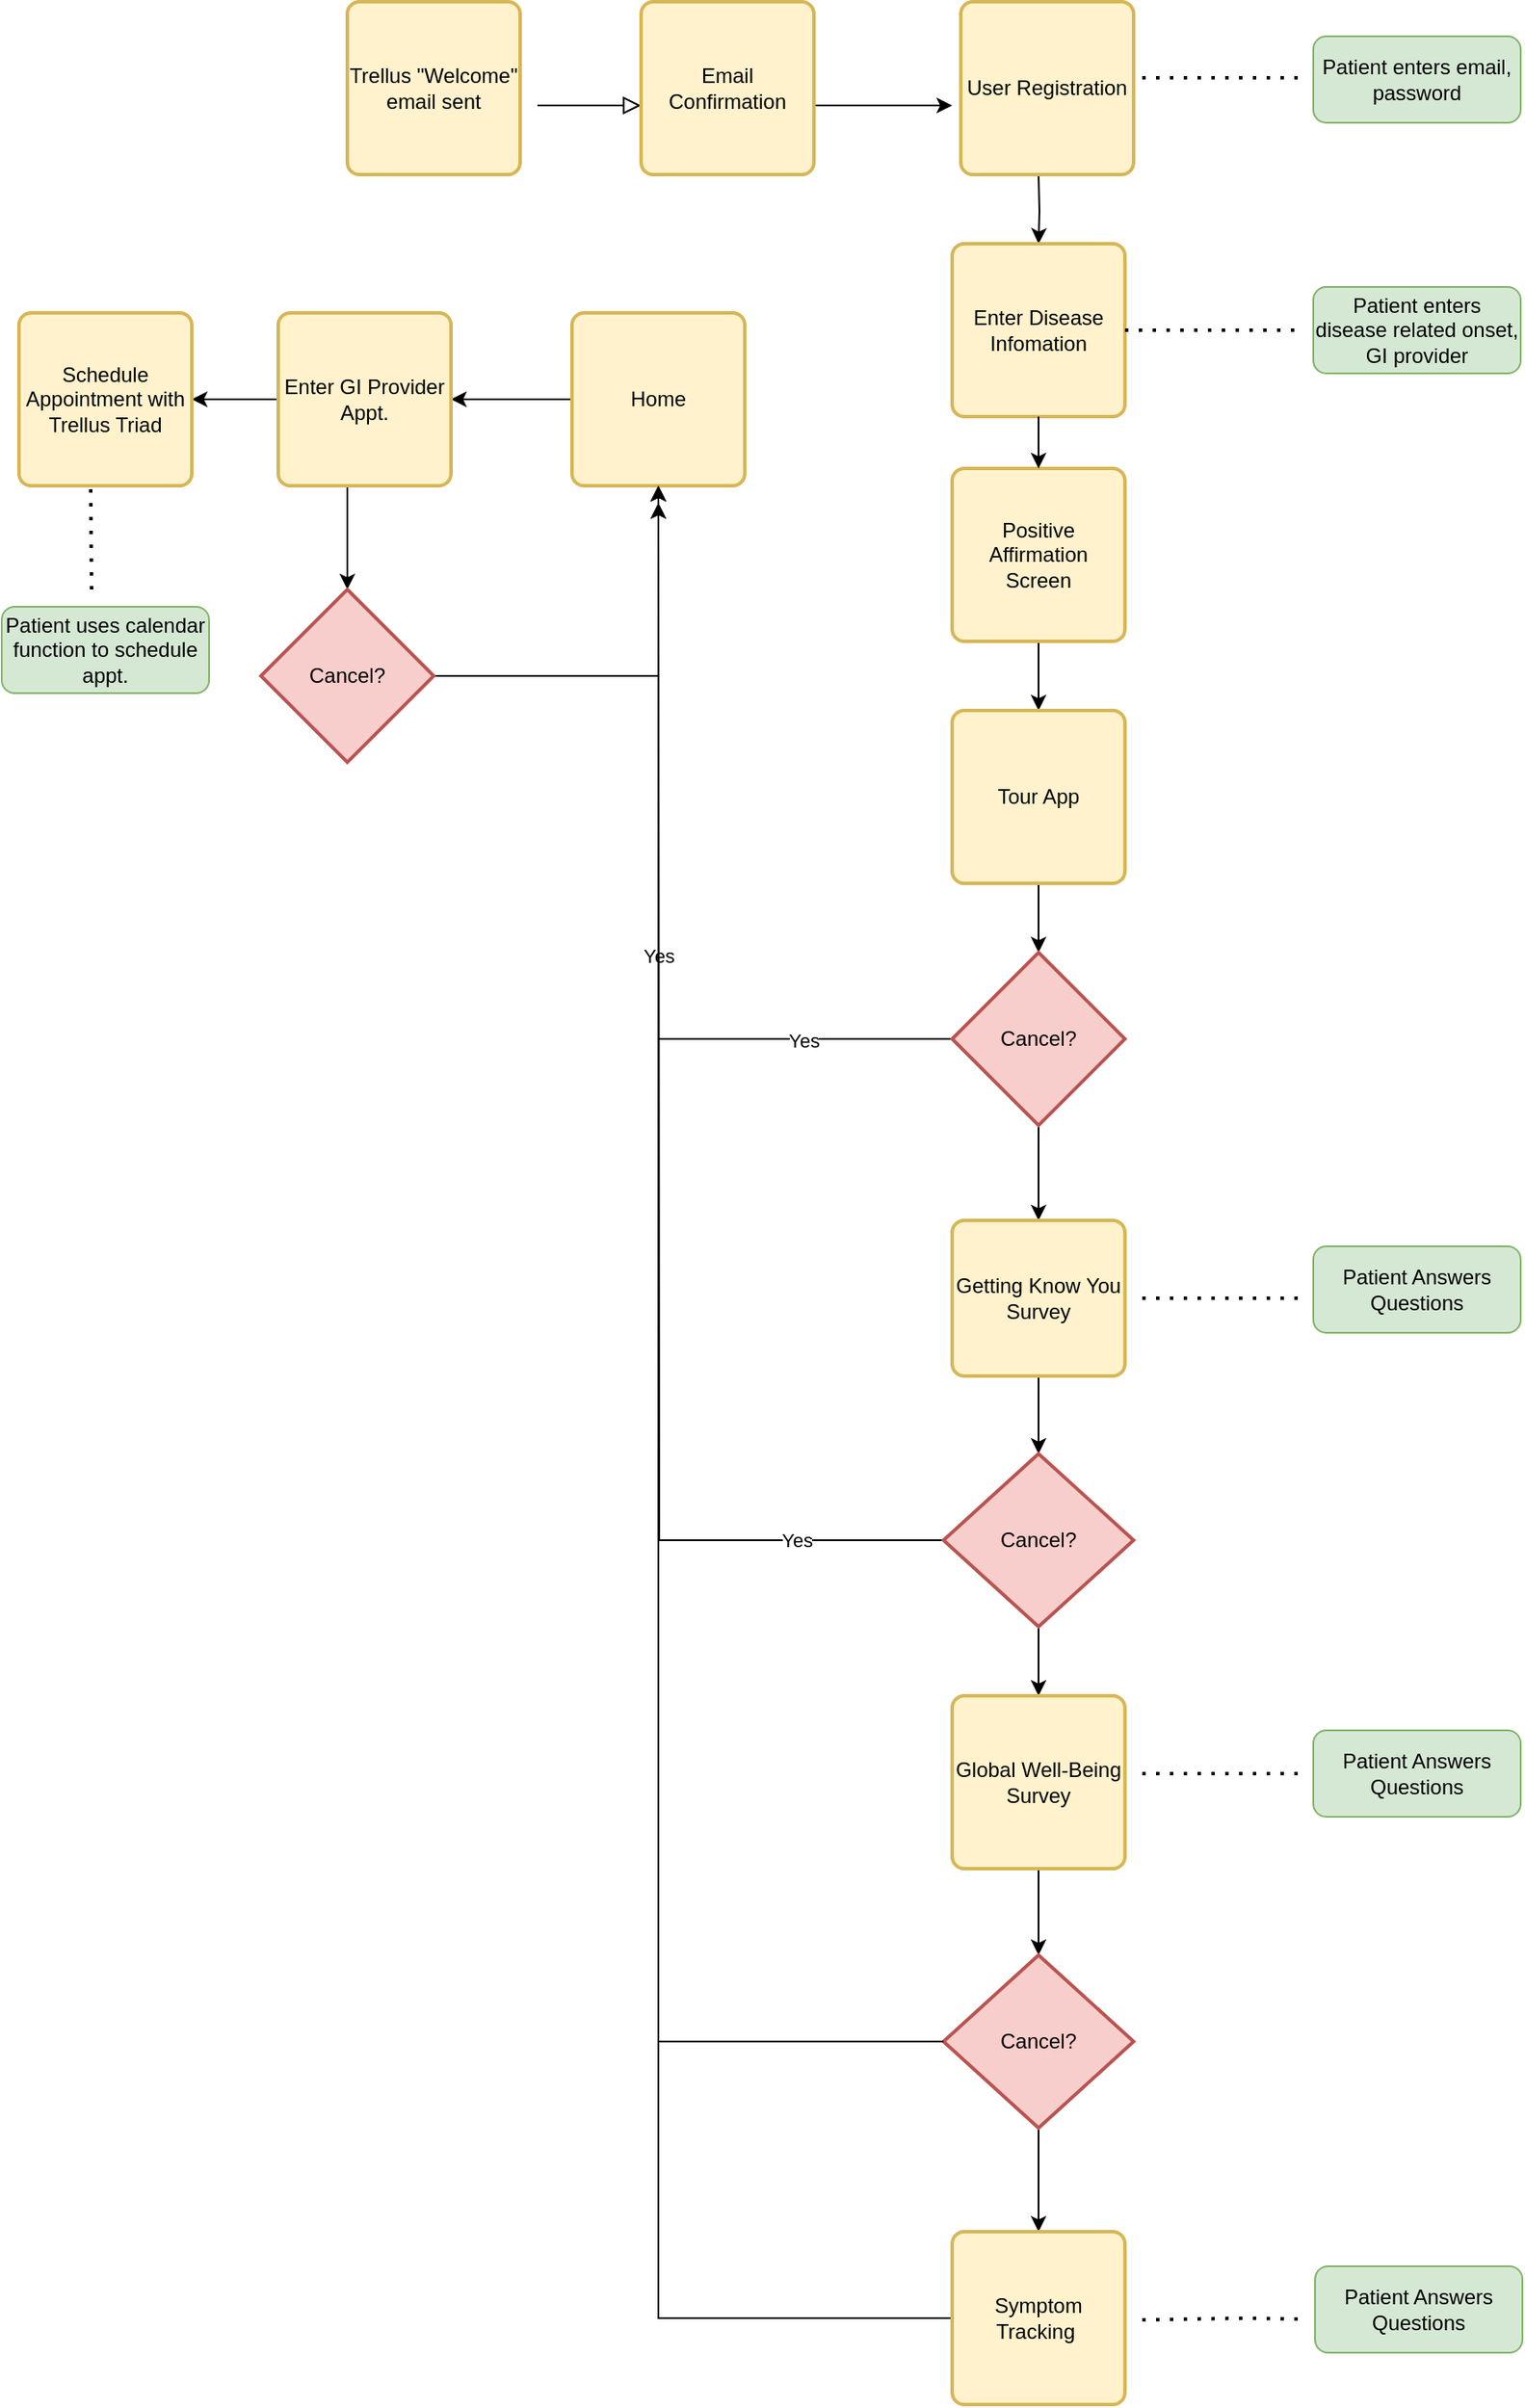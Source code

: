 <mxfile version="13.9.6" type="github">
  <diagram id="C5RBs43oDa-KdzZeNtuy" name="Page-1">
    <mxGraphModel dx="1829" dy="715" grid="1" gridSize="10" guides="1" tooltips="1" connect="1" arrows="1" fold="1" page="1" pageScale="1" pageWidth="827" pageHeight="1169" math="0" shadow="0">
      <root>
        <mxCell id="WIyWlLk6GJQsqaUBKTNV-0" />
        <mxCell id="WIyWlLk6GJQsqaUBKTNV-1" parent="WIyWlLk6GJQsqaUBKTNV-0" />
        <mxCell id="WIyWlLk6GJQsqaUBKTNV-2" value="" style="rounded=0;html=1;jettySize=auto;orthogonalLoop=1;fontSize=11;endArrow=block;endFill=0;endSize=8;strokeWidth=1;shadow=0;labelBackgroundColor=none;edgeStyle=orthogonalEdgeStyle;entryX=0;entryY=0.5;entryDx=0;entryDy=0;" parent="WIyWlLk6GJQsqaUBKTNV-1" edge="1">
          <mxGeometry relative="1" as="geometry">
            <mxPoint x="190" y="70" as="sourcePoint" />
            <mxPoint x="250" y="70" as="targetPoint" />
          </mxGeometry>
        </mxCell>
        <mxCell id="gGnMCyvagH3UXZfCAkN4-2" style="edgeStyle=orthogonalEdgeStyle;rounded=0;orthogonalLoop=1;jettySize=auto;html=1;exitX=1;exitY=0.5;exitDx=0;exitDy=0;entryX=0;entryY=0.5;entryDx=0;entryDy=0;" parent="WIyWlLk6GJQsqaUBKTNV-1" edge="1">
          <mxGeometry relative="1" as="geometry">
            <mxPoint x="350" y="70" as="sourcePoint" />
            <mxPoint x="430" y="70" as="targetPoint" />
          </mxGeometry>
        </mxCell>
        <mxCell id="gGnMCyvagH3UXZfCAkN4-8" style="edgeStyle=orthogonalEdgeStyle;rounded=0;orthogonalLoop=1;jettySize=auto;html=1;exitX=0.5;exitY=1;exitDx=0;exitDy=0;" parent="WIyWlLk6GJQsqaUBKTNV-1" target="gGnMCyvagH3UXZfCAkN4-7" edge="1">
          <mxGeometry relative="1" as="geometry">
            <mxPoint x="480" y="110" as="sourcePoint" />
          </mxGeometry>
        </mxCell>
        <mxCell id="gGnMCyvagH3UXZfCAkN4-16" style="edgeStyle=orthogonalEdgeStyle;rounded=0;orthogonalLoop=1;jettySize=auto;html=1;entryX=0.5;entryY=0;entryDx=0;entryDy=0;entryPerimeter=0;" parent="WIyWlLk6GJQsqaUBKTNV-1" source="7_HCONuBHNa6cHCysJDs-2" target="gGnMCyvagH3UXZfCAkN4-9" edge="1">
          <mxGeometry relative="1" as="geometry">
            <mxPoint x="480" y="290" as="targetPoint" />
          </mxGeometry>
        </mxCell>
        <mxCell id="gGnMCyvagH3UXZfCAkN4-7" value="Enter Disease Infomation&lt;br&gt;" style="rounded=1;whiteSpace=wrap;html=1;absoluteArcSize=1;arcSize=14;strokeWidth=2;fillColor=#fff2cc;strokeColor=#d6b656;" parent="WIyWlLk6GJQsqaUBKTNV-1" vertex="1">
          <mxGeometry x="430" y="150" width="100" height="100" as="geometry" />
        </mxCell>
        <mxCell id="gGnMCyvagH3UXZfCAkN4-12" style="edgeStyle=orthogonalEdgeStyle;rounded=0;orthogonalLoop=1;jettySize=auto;html=1;exitX=0;exitY=0.5;exitDx=0;exitDy=0;exitPerimeter=0;" parent="WIyWlLk6GJQsqaUBKTNV-1" source="gGnMCyvagH3UXZfCAkN4-9" target="gGnMCyvagH3UXZfCAkN4-11" edge="1">
          <mxGeometry relative="1" as="geometry" />
        </mxCell>
        <mxCell id="gGnMCyvagH3UXZfCAkN4-13" value="Yes" style="edgeLabel;html=1;align=center;verticalAlign=middle;resizable=0;points=[];" parent="gGnMCyvagH3UXZfCAkN4-12" vertex="1" connectable="0">
          <mxGeometry x="-0.108" relative="1" as="geometry">
            <mxPoint as="offset" />
          </mxGeometry>
        </mxCell>
        <mxCell id="7_HCONuBHNa6cHCysJDs-26" value="Yes" style="edgeLabel;html=1;align=center;verticalAlign=middle;resizable=0;points=[];" vertex="1" connectable="0" parent="gGnMCyvagH3UXZfCAkN4-12">
          <mxGeometry x="-0.649" y="1" relative="1" as="geometry">
            <mxPoint as="offset" />
          </mxGeometry>
        </mxCell>
        <mxCell id="Nl-RBcvD1tJ-WU8gPJ-2-0" style="edgeStyle=orthogonalEdgeStyle;rounded=0;orthogonalLoop=1;jettySize=auto;html=1;exitX=0.5;exitY=1;exitDx=0;exitDy=0;exitPerimeter=0;entryX=0.5;entryY=0;entryDx=0;entryDy=0;" edge="1" parent="WIyWlLk6GJQsqaUBKTNV-1" source="gGnMCyvagH3UXZfCAkN4-9" target="7_HCONuBHNa6cHCysJDs-5">
          <mxGeometry relative="1" as="geometry" />
        </mxCell>
        <mxCell id="gGnMCyvagH3UXZfCAkN4-9" value="Cancel?" style="strokeWidth=2;html=1;shape=mxgraph.flowchart.decision;whiteSpace=wrap;fillColor=#f8cecc;strokeColor=#b85450;" parent="WIyWlLk6GJQsqaUBKTNV-1" vertex="1">
          <mxGeometry x="430" y="560" width="100" height="100" as="geometry" />
        </mxCell>
        <mxCell id="7_HCONuBHNa6cHCysJDs-40" style="edgeStyle=orthogonalEdgeStyle;rounded=0;orthogonalLoop=1;jettySize=auto;html=1;entryX=1;entryY=0.5;entryDx=0;entryDy=0;" edge="1" parent="WIyWlLk6GJQsqaUBKTNV-1" source="gGnMCyvagH3UXZfCAkN4-11" target="7_HCONuBHNa6cHCysJDs-39">
          <mxGeometry relative="1" as="geometry" />
        </mxCell>
        <mxCell id="gGnMCyvagH3UXZfCAkN4-11" value="Home" style="rounded=1;whiteSpace=wrap;html=1;absoluteArcSize=1;arcSize=14;strokeWidth=2;fillColor=#fff2cc;strokeColor=#d6b656;" parent="WIyWlLk6GJQsqaUBKTNV-1" vertex="1">
          <mxGeometry x="210" y="190" width="100" height="100" as="geometry" />
        </mxCell>
        <mxCell id="7_HCONuBHNa6cHCysJDs-32" style="edgeStyle=orthogonalEdgeStyle;rounded=0;orthogonalLoop=1;jettySize=auto;html=1;entryX=0.5;entryY=0;entryDx=0;entryDy=0;" edge="1" parent="WIyWlLk6GJQsqaUBKTNV-1" source="7_HCONuBHNa6cHCysJDs-1" target="7_HCONuBHNa6cHCysJDs-2">
          <mxGeometry relative="1" as="geometry" />
        </mxCell>
        <mxCell id="7_HCONuBHNa6cHCysJDs-1" value="Positive Affirmation Screen" style="rounded=1;whiteSpace=wrap;html=1;absoluteArcSize=1;arcSize=14;strokeWidth=2;fillColor=#fff2cc;strokeColor=#d6b656;" vertex="1" parent="WIyWlLk6GJQsqaUBKTNV-1">
          <mxGeometry x="430" y="280" width="100" height="100" as="geometry" />
        </mxCell>
        <mxCell id="7_HCONuBHNa6cHCysJDs-3" style="edgeStyle=orthogonalEdgeStyle;rounded=0;orthogonalLoop=1;jettySize=auto;html=1;entryX=0.5;entryY=0;entryDx=0;entryDy=0;entryPerimeter=0;" edge="1" parent="WIyWlLk6GJQsqaUBKTNV-1" source="gGnMCyvagH3UXZfCAkN4-7" target="7_HCONuBHNa6cHCysJDs-1">
          <mxGeometry relative="1" as="geometry">
            <mxPoint x="480" y="510" as="targetPoint" />
            <mxPoint x="480" y="220" as="sourcePoint" />
          </mxGeometry>
        </mxCell>
        <mxCell id="7_HCONuBHNa6cHCysJDs-2" value="Tour App" style="rounded=1;whiteSpace=wrap;html=1;absoluteArcSize=1;arcSize=14;strokeWidth=2;fillColor=#fff2cc;strokeColor=#d6b656;" vertex="1" parent="WIyWlLk6GJQsqaUBKTNV-1">
          <mxGeometry x="430" y="420" width="100" height="100" as="geometry" />
        </mxCell>
        <mxCell id="7_HCONuBHNa6cHCysJDs-33" style="edgeStyle=orthogonalEdgeStyle;rounded=0;orthogonalLoop=1;jettySize=auto;html=1;entryX=0.5;entryY=0;entryDx=0;entryDy=0;entryPerimeter=0;" edge="1" parent="WIyWlLk6GJQsqaUBKTNV-1" source="7_HCONuBHNa6cHCysJDs-5" target="7_HCONuBHNa6cHCysJDs-6">
          <mxGeometry relative="1" as="geometry" />
        </mxCell>
        <mxCell id="7_HCONuBHNa6cHCysJDs-5" value="Getting Know You Survey" style="rounded=1;whiteSpace=wrap;html=1;absoluteArcSize=1;arcSize=14;strokeWidth=2;fillColor=#fff2cc;strokeColor=#d6b656;" vertex="1" parent="WIyWlLk6GJQsqaUBKTNV-1">
          <mxGeometry x="430" y="715" width="100" height="90" as="geometry" />
        </mxCell>
        <mxCell id="7_HCONuBHNa6cHCysJDs-7" style="edgeStyle=orthogonalEdgeStyle;rounded=0;orthogonalLoop=1;jettySize=auto;html=1;" edge="1" parent="WIyWlLk6GJQsqaUBKTNV-1" source="7_HCONuBHNa6cHCysJDs-6">
          <mxGeometry relative="1" as="geometry">
            <mxPoint x="260" y="300" as="targetPoint" />
          </mxGeometry>
        </mxCell>
        <mxCell id="7_HCONuBHNa6cHCysJDs-8" value="Yes" style="edgeLabel;html=1;align=center;verticalAlign=middle;resizable=0;points=[];" vertex="1" connectable="0" parent="7_HCONuBHNa6cHCysJDs-7">
          <mxGeometry x="-0.793" y="3" relative="1" as="geometry">
            <mxPoint x="-6" y="-3" as="offset" />
          </mxGeometry>
        </mxCell>
        <mxCell id="7_HCONuBHNa6cHCysJDs-34" style="edgeStyle=orthogonalEdgeStyle;rounded=0;orthogonalLoop=1;jettySize=auto;html=1;" edge="1" parent="WIyWlLk6GJQsqaUBKTNV-1" source="7_HCONuBHNa6cHCysJDs-6">
          <mxGeometry relative="1" as="geometry">
            <mxPoint x="480" y="990" as="targetPoint" />
          </mxGeometry>
        </mxCell>
        <mxCell id="7_HCONuBHNa6cHCysJDs-6" value="Cancel?" style="strokeWidth=2;html=1;shape=mxgraph.flowchart.decision;whiteSpace=wrap;fillColor=#f8cecc;strokeColor=#b85450;" vertex="1" parent="WIyWlLk6GJQsqaUBKTNV-1">
          <mxGeometry x="425" y="850" width="110" height="100" as="geometry" />
        </mxCell>
        <mxCell id="7_HCONuBHNa6cHCysJDs-35" style="edgeStyle=orthogonalEdgeStyle;rounded=0;orthogonalLoop=1;jettySize=auto;html=1;entryX=0.5;entryY=0;entryDx=0;entryDy=0;entryPerimeter=0;" edge="1" parent="WIyWlLk6GJQsqaUBKTNV-1" source="7_HCONuBHNa6cHCysJDs-9" target="7_HCONuBHNa6cHCysJDs-10">
          <mxGeometry relative="1" as="geometry" />
        </mxCell>
        <mxCell id="7_HCONuBHNa6cHCysJDs-9" value="Global Well-Being Survey" style="rounded=1;whiteSpace=wrap;html=1;absoluteArcSize=1;arcSize=14;strokeWidth=2;fillColor=#fff2cc;strokeColor=#d6b656;" vertex="1" parent="WIyWlLk6GJQsqaUBKTNV-1">
          <mxGeometry x="430" y="990" width="100" height="100" as="geometry" />
        </mxCell>
        <mxCell id="7_HCONuBHNa6cHCysJDs-36" style="edgeStyle=orthogonalEdgeStyle;rounded=0;orthogonalLoop=1;jettySize=auto;html=1;" edge="1" parent="WIyWlLk6GJQsqaUBKTNV-1" source="7_HCONuBHNa6cHCysJDs-10">
          <mxGeometry relative="1" as="geometry">
            <mxPoint x="480" y="1300" as="targetPoint" />
          </mxGeometry>
        </mxCell>
        <mxCell id="7_HCONuBHNa6cHCysJDs-10" value="Cancel?" style="strokeWidth=2;html=1;shape=mxgraph.flowchart.decision;whiteSpace=wrap;fillColor=#f8cecc;strokeColor=#b85450;" vertex="1" parent="WIyWlLk6GJQsqaUBKTNV-1">
          <mxGeometry x="425" y="1140" width="110" height="100" as="geometry" />
        </mxCell>
        <mxCell id="7_HCONuBHNa6cHCysJDs-19" style="edgeStyle=orthogonalEdgeStyle;rounded=0;orthogonalLoop=1;jettySize=auto;html=1;exitX=0;exitY=0.5;exitDx=0;exitDy=0;exitPerimeter=0;" edge="1" parent="WIyWlLk6GJQsqaUBKTNV-1" source="7_HCONuBHNa6cHCysJDs-10">
          <mxGeometry relative="1" as="geometry">
            <mxPoint x="260" y="300" as="targetPoint" />
            <mxPoint x="400" y="1000" as="sourcePoint" />
            <Array as="points">
              <mxPoint x="260" y="1190" />
            </Array>
          </mxGeometry>
        </mxCell>
        <mxCell id="7_HCONuBHNa6cHCysJDs-38" style="edgeStyle=orthogonalEdgeStyle;rounded=0;orthogonalLoop=1;jettySize=auto;html=1;entryX=0.5;entryY=1;entryDx=0;entryDy=0;" edge="1" parent="WIyWlLk6GJQsqaUBKTNV-1" source="7_HCONuBHNa6cHCysJDs-11" target="gGnMCyvagH3UXZfCAkN4-11">
          <mxGeometry relative="1" as="geometry" />
        </mxCell>
        <mxCell id="7_HCONuBHNa6cHCysJDs-11" value="Symptom Tracking&amp;nbsp;" style="rounded=1;whiteSpace=wrap;html=1;absoluteArcSize=1;arcSize=14;strokeWidth=2;fillColor=#fff2cc;strokeColor=#d6b656;" vertex="1" parent="WIyWlLk6GJQsqaUBKTNV-1">
          <mxGeometry x="430" y="1300" width="100" height="100" as="geometry" />
        </mxCell>
        <mxCell id="7_HCONuBHNa6cHCysJDs-42" style="edgeStyle=orthogonalEdgeStyle;rounded=0;orthogonalLoop=1;jettySize=auto;html=1;entryX=0.5;entryY=0;entryDx=0;entryDy=0;entryPerimeter=0;" edge="1" parent="WIyWlLk6GJQsqaUBKTNV-1" source="7_HCONuBHNa6cHCysJDs-39" target="7_HCONuBHNa6cHCysJDs-41">
          <mxGeometry relative="1" as="geometry">
            <Array as="points">
              <mxPoint x="80" y="310" />
              <mxPoint x="80" y="310" />
            </Array>
          </mxGeometry>
        </mxCell>
        <mxCell id="7_HCONuBHNa6cHCysJDs-45" style="edgeStyle=orthogonalEdgeStyle;rounded=0;orthogonalLoop=1;jettySize=auto;html=1;entryX=1;entryY=0.5;entryDx=0;entryDy=0;" edge="1" parent="WIyWlLk6GJQsqaUBKTNV-1" source="7_HCONuBHNa6cHCysJDs-39" target="7_HCONuBHNa6cHCysJDs-44">
          <mxGeometry relative="1" as="geometry" />
        </mxCell>
        <mxCell id="7_HCONuBHNa6cHCysJDs-39" value="Enter GI Provider Appt." style="rounded=1;whiteSpace=wrap;html=1;absoluteArcSize=1;arcSize=14;strokeWidth=2;fillColor=#fff2cc;strokeColor=#d6b656;" vertex="1" parent="WIyWlLk6GJQsqaUBKTNV-1">
          <mxGeometry x="40" y="190" width="100" height="100" as="geometry" />
        </mxCell>
        <mxCell id="7_HCONuBHNa6cHCysJDs-43" style="edgeStyle=orthogonalEdgeStyle;rounded=0;orthogonalLoop=1;jettySize=auto;html=1;entryX=0.5;entryY=1;entryDx=0;entryDy=0;" edge="1" parent="WIyWlLk6GJQsqaUBKTNV-1" source="7_HCONuBHNa6cHCysJDs-41" target="gGnMCyvagH3UXZfCAkN4-11">
          <mxGeometry relative="1" as="geometry" />
        </mxCell>
        <mxCell id="7_HCONuBHNa6cHCysJDs-41" value="Cancel?" style="strokeWidth=2;html=1;shape=mxgraph.flowchart.decision;whiteSpace=wrap;fillColor=#f8cecc;strokeColor=#b85450;" vertex="1" parent="WIyWlLk6GJQsqaUBKTNV-1">
          <mxGeometry x="30" y="350" width="100" height="100" as="geometry" />
        </mxCell>
        <mxCell id="7_HCONuBHNa6cHCysJDs-44" value="Schedule Appointment with Trellus Triad" style="rounded=1;whiteSpace=wrap;html=1;absoluteArcSize=1;arcSize=14;strokeWidth=2;fillColor=#fff2cc;strokeColor=#d6b656;" vertex="1" parent="WIyWlLk6GJQsqaUBKTNV-1">
          <mxGeometry x="-110" y="190" width="100" height="100" as="geometry" />
        </mxCell>
        <mxCell id="7_HCONuBHNa6cHCysJDs-54" value="User Registration" style="rounded=1;whiteSpace=wrap;html=1;absoluteArcSize=1;arcSize=14;strokeWidth=2;fillColor=#fff2cc;strokeColor=#d6b656;" vertex="1" parent="WIyWlLk6GJQsqaUBKTNV-1">
          <mxGeometry x="435" y="10" width="100" height="100" as="geometry" />
        </mxCell>
        <mxCell id="7_HCONuBHNa6cHCysJDs-55" value="Email Confirmation" style="rounded=1;whiteSpace=wrap;html=1;absoluteArcSize=1;arcSize=14;strokeWidth=2;fillColor=#fff2cc;strokeColor=#d6b656;" vertex="1" parent="WIyWlLk6GJQsqaUBKTNV-1">
          <mxGeometry x="250" y="10" width="100" height="100" as="geometry" />
        </mxCell>
        <mxCell id="7_HCONuBHNa6cHCysJDs-56" value="Trellus &quot;Welcome&quot; email sent" style="rounded=1;whiteSpace=wrap;html=1;absoluteArcSize=1;arcSize=14;strokeWidth=2;fillColor=#fff2cc;strokeColor=#d6b656;" vertex="1" parent="WIyWlLk6GJQsqaUBKTNV-1">
          <mxGeometry x="80" y="10" width="100" height="100" as="geometry" />
        </mxCell>
        <mxCell id="7_HCONuBHNa6cHCysJDs-58" value="Patient enters email, password" style="rounded=1;whiteSpace=wrap;html=1;fillColor=#d5e8d4;strokeColor=#82b366;" vertex="1" parent="WIyWlLk6GJQsqaUBKTNV-1">
          <mxGeometry x="639" y="30" width="120" height="50" as="geometry" />
        </mxCell>
        <mxCell id="7_HCONuBHNa6cHCysJDs-59" value="Patient enters disease related onset, GI provider" style="rounded=1;whiteSpace=wrap;html=1;fillColor=#d5e8d4;strokeColor=#82b366;" vertex="1" parent="WIyWlLk6GJQsqaUBKTNV-1">
          <mxGeometry x="639" y="175" width="120" height="50" as="geometry" />
        </mxCell>
        <mxCell id="7_HCONuBHNa6cHCysJDs-60" value="Patient Answers Questions" style="rounded=1;whiteSpace=wrap;html=1;fillColor=#d5e8d4;strokeColor=#82b366;" vertex="1" parent="WIyWlLk6GJQsqaUBKTNV-1">
          <mxGeometry x="639" y="730" width="120" height="50" as="geometry" />
        </mxCell>
        <mxCell id="7_HCONuBHNa6cHCysJDs-61" value="Patient Answers Questions" style="rounded=1;whiteSpace=wrap;html=1;fillColor=#d5e8d4;strokeColor=#82b366;" vertex="1" parent="WIyWlLk6GJQsqaUBKTNV-1">
          <mxGeometry x="639" y="1010" width="120" height="50" as="geometry" />
        </mxCell>
        <mxCell id="7_HCONuBHNa6cHCysJDs-62" value="Patient Answers Questions" style="rounded=1;whiteSpace=wrap;html=1;fillColor=#d5e8d4;strokeColor=#82b366;" vertex="1" parent="WIyWlLk6GJQsqaUBKTNV-1">
          <mxGeometry x="640" y="1320" width="120" height="50" as="geometry" />
        </mxCell>
        <mxCell id="7_HCONuBHNa6cHCysJDs-67" value="" style="endArrow=none;dashed=1;html=1;dashPattern=1 3;strokeWidth=2;entryX=-0.075;entryY=0.61;entryDx=0;entryDy=0;entryPerimeter=0;" edge="1" parent="WIyWlLk6GJQsqaUBKTNV-1" target="7_HCONuBHNa6cHCysJDs-62">
          <mxGeometry width="50" height="50" relative="1" as="geometry">
            <mxPoint x="540" y="1351" as="sourcePoint" />
            <mxPoint x="383" y="1129" as="targetPoint" />
            <Array as="points">
              <mxPoint x="600" y="1350" />
            </Array>
          </mxGeometry>
        </mxCell>
        <mxCell id="7_HCONuBHNa6cHCysJDs-69" value="" style="endArrow=none;dashed=1;html=1;dashPattern=1 3;strokeWidth=2;" edge="1" parent="WIyWlLk6GJQsqaUBKTNV-1">
          <mxGeometry width="50" height="50" relative="1" as="geometry">
            <mxPoint x="540" y="1035" as="sourcePoint" />
            <mxPoint x="630" y="1035" as="targetPoint" />
          </mxGeometry>
        </mxCell>
        <mxCell id="7_HCONuBHNa6cHCysJDs-70" value="" style="endArrow=none;dashed=1;html=1;dashPattern=1 3;strokeWidth=2;" edge="1" parent="WIyWlLk6GJQsqaUBKTNV-1">
          <mxGeometry width="50" height="50" relative="1" as="geometry">
            <mxPoint x="540" y="760" as="sourcePoint" />
            <mxPoint x="630" y="760" as="targetPoint" />
          </mxGeometry>
        </mxCell>
        <mxCell id="7_HCONuBHNa6cHCysJDs-71" value="" style="endArrow=none;dashed=1;html=1;dashPattern=1 3;strokeWidth=2;exitX=1;exitY=0.5;exitDx=0;exitDy=0;" edge="1" parent="WIyWlLk6GJQsqaUBKTNV-1" source="gGnMCyvagH3UXZfCAkN4-7">
          <mxGeometry width="50" height="50" relative="1" as="geometry">
            <mxPoint x="540" y="200" as="sourcePoint" />
            <mxPoint x="630" y="200" as="targetPoint" />
          </mxGeometry>
        </mxCell>
        <mxCell id="7_HCONuBHNa6cHCysJDs-72" value="" style="endArrow=none;dashed=1;html=1;dashPattern=1 3;strokeWidth=2;" edge="1" parent="WIyWlLk6GJQsqaUBKTNV-1">
          <mxGeometry width="50" height="50" relative="1" as="geometry">
            <mxPoint x="540" y="54" as="sourcePoint" />
            <mxPoint x="630" y="54" as="targetPoint" />
          </mxGeometry>
        </mxCell>
        <mxCell id="7_HCONuBHNa6cHCysJDs-76" value="" style="endArrow=none;dashed=1;html=1;dashPattern=1 3;strokeWidth=2;entryX=0.415;entryY=1.015;entryDx=0;entryDy=0;entryPerimeter=0;" edge="1" parent="WIyWlLk6GJQsqaUBKTNV-1" target="7_HCONuBHNa6cHCysJDs-44">
          <mxGeometry width="50" height="50" relative="1" as="geometry">
            <mxPoint x="-68" y="350" as="sourcePoint" />
            <mxPoint x="380" y="380" as="targetPoint" />
          </mxGeometry>
        </mxCell>
        <mxCell id="7_HCONuBHNa6cHCysJDs-77" value="Patient uses calendar function to schedule appt." style="rounded=1;whiteSpace=wrap;html=1;fillColor=#d5e8d4;strokeColor=#82b366;" vertex="1" parent="WIyWlLk6GJQsqaUBKTNV-1">
          <mxGeometry x="-120" y="360" width="120" height="50" as="geometry" />
        </mxCell>
      </root>
    </mxGraphModel>
  </diagram>
</mxfile>
